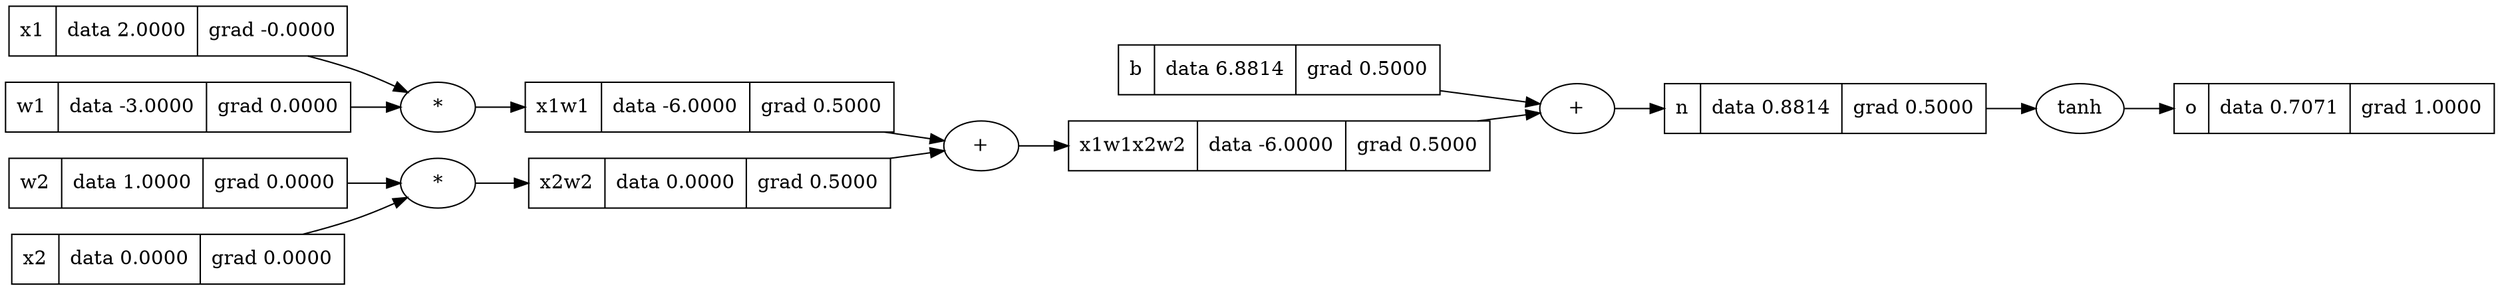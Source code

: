 digraph {
	graph [rankdir=LR]
	2668082231920 [label="{ o | data 0.7071 | grad 1.0000}" shape=record]
	"2668082231920tanh" [label=tanh]
	"2668082231920tanh" -> 2668082231920
	2668082475664 [label="{ x1 | data 2.0000 | grad -0.0000}" shape=record]
	2668082226352 [label="{ w2 | data 1.0000 | grad 0.0000}" shape=record]
	2668082217136 [label="{ x1w1 | data -6.0000 | grad 0.5000}" shape=record]
	"2668082217136*" [label="*"]
	"2668082217136*" -> 2668082217136
	2668082220304 [label="{ b | data 6.8814 | grad 0.5000}" shape=record]
	2668082223904 [label="{ x1w1x2w2 | data -6.0000 | grad 0.5000}" shape=record]
	"2668082223904+" [label="+"]
	"2668082223904+" -> 2668082223904
	2668082217232 [label="{ x2w2 | data 0.0000 | grad 0.5000}" shape=record]
	"2668082217232*" [label="*"]
	"2668082217232*" -> 2668082217232
	2668082475904 [label="{ w1 | data -3.0000 | grad 0.0000}" shape=record]
	2668082228176 [label="{ n | data 0.8814 | grad 0.5000}" shape=record]
	"2668082228176+" [label="+"]
	"2668082228176+" -> 2668082228176
	2668082478064 [label="{ x2 | data 0.0000 | grad 0.0000}" shape=record]
	2668082223904 -> "2668082228176+"
	2668082478064 -> "2668082217232*"
	2668082475904 -> "2668082217136*"
	2668082228176 -> "2668082231920tanh"
	2668082475664 -> "2668082217136*"
	2668082217136 -> "2668082223904+"
	2668082217232 -> "2668082223904+"
	2668082220304 -> "2668082228176+"
	2668082226352 -> "2668082217232*"
}
